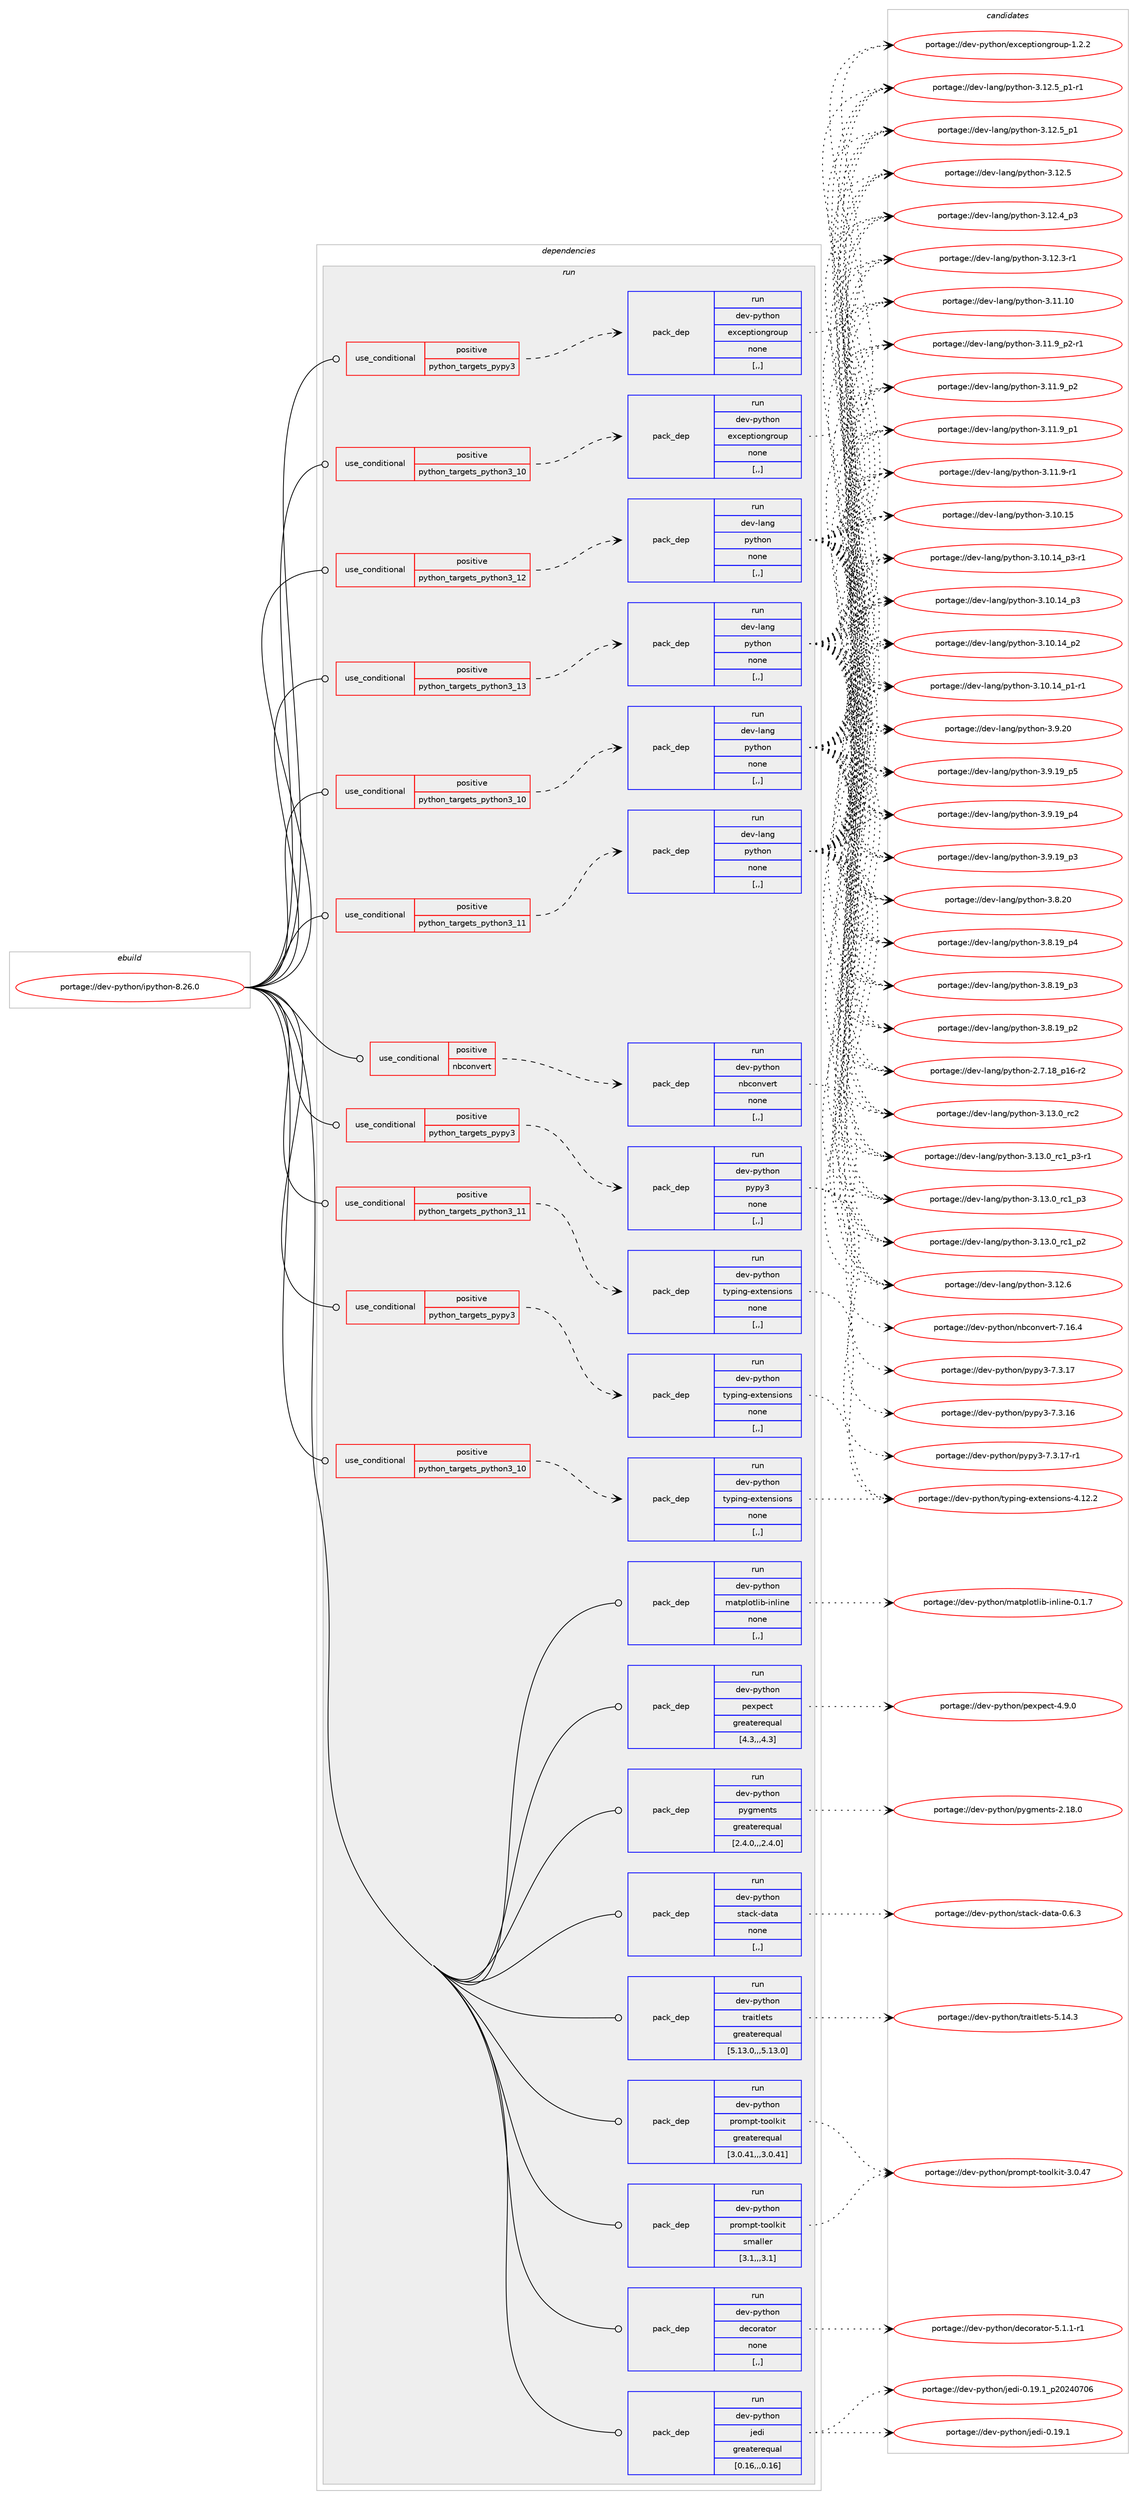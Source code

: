 digraph prolog {

# *************
# Graph options
# *************

newrank=true;
concentrate=true;
compound=true;
graph [rankdir=LR,fontname=Helvetica,fontsize=10,ranksep=1.5];#, ranksep=2.5, nodesep=0.2];
edge  [arrowhead=vee];
node  [fontname=Helvetica,fontsize=10];

# **********
# The ebuild
# **********

subgraph cluster_leftcol {
color=gray;
label=<<i>ebuild</i>>;
id [label="portage://dev-python/ipython-8.26.0", color=red, width=4, href="../dev-python/ipython-8.26.0.svg"];
}

# ****************
# The dependencies
# ****************

subgraph cluster_midcol {
color=gray;
label=<<i>dependencies</i>>;
subgraph cluster_compile {
fillcolor="#eeeeee";
style=filled;
label=<<i>compile</i>>;
}
subgraph cluster_compileandrun {
fillcolor="#eeeeee";
style=filled;
label=<<i>compile and run</i>>;
}
subgraph cluster_run {
fillcolor="#eeeeee";
style=filled;
label=<<i>run</i>>;
subgraph cond164003 {
dependency642868 [label=<<TABLE BORDER="0" CELLBORDER="1" CELLSPACING="0" CELLPADDING="4"><TR><TD ROWSPAN="3" CELLPADDING="10">use_conditional</TD></TR><TR><TD>positive</TD></TR><TR><TD>nbconvert</TD></TR></TABLE>>, shape=none, color=red];
subgraph pack474046 {
dependency642869 [label=<<TABLE BORDER="0" CELLBORDER="1" CELLSPACING="0" CELLPADDING="4" WIDTH="220"><TR><TD ROWSPAN="6" CELLPADDING="30">pack_dep</TD></TR><TR><TD WIDTH="110">run</TD></TR><TR><TD>dev-python</TD></TR><TR><TD>nbconvert</TD></TR><TR><TD>none</TD></TR><TR><TD>[,,]</TD></TR></TABLE>>, shape=none, color=blue];
}
dependency642868:e -> dependency642869:w [weight=20,style="dashed",arrowhead="vee"];
}
id:e -> dependency642868:w [weight=20,style="solid",arrowhead="odot"];
subgraph cond164004 {
dependency642870 [label=<<TABLE BORDER="0" CELLBORDER="1" CELLSPACING="0" CELLPADDING="4"><TR><TD ROWSPAN="3" CELLPADDING="10">use_conditional</TD></TR><TR><TD>positive</TD></TR><TR><TD>python_targets_pypy3</TD></TR></TABLE>>, shape=none, color=red];
subgraph pack474047 {
dependency642871 [label=<<TABLE BORDER="0" CELLBORDER="1" CELLSPACING="0" CELLPADDING="4" WIDTH="220"><TR><TD ROWSPAN="6" CELLPADDING="30">pack_dep</TD></TR><TR><TD WIDTH="110">run</TD></TR><TR><TD>dev-python</TD></TR><TR><TD>exceptiongroup</TD></TR><TR><TD>none</TD></TR><TR><TD>[,,]</TD></TR></TABLE>>, shape=none, color=blue];
}
dependency642870:e -> dependency642871:w [weight=20,style="dashed",arrowhead="vee"];
}
id:e -> dependency642870:w [weight=20,style="solid",arrowhead="odot"];
subgraph cond164005 {
dependency642872 [label=<<TABLE BORDER="0" CELLBORDER="1" CELLSPACING="0" CELLPADDING="4"><TR><TD ROWSPAN="3" CELLPADDING="10">use_conditional</TD></TR><TR><TD>positive</TD></TR><TR><TD>python_targets_pypy3</TD></TR></TABLE>>, shape=none, color=red];
subgraph pack474048 {
dependency642873 [label=<<TABLE BORDER="0" CELLBORDER="1" CELLSPACING="0" CELLPADDING="4" WIDTH="220"><TR><TD ROWSPAN="6" CELLPADDING="30">pack_dep</TD></TR><TR><TD WIDTH="110">run</TD></TR><TR><TD>dev-python</TD></TR><TR><TD>pypy3</TD></TR><TR><TD>none</TD></TR><TR><TD>[,,]</TD></TR></TABLE>>, shape=none, color=blue];
}
dependency642872:e -> dependency642873:w [weight=20,style="dashed",arrowhead="vee"];
}
id:e -> dependency642872:w [weight=20,style="solid",arrowhead="odot"];
subgraph cond164006 {
dependency642874 [label=<<TABLE BORDER="0" CELLBORDER="1" CELLSPACING="0" CELLPADDING="4"><TR><TD ROWSPAN="3" CELLPADDING="10">use_conditional</TD></TR><TR><TD>positive</TD></TR><TR><TD>python_targets_pypy3</TD></TR></TABLE>>, shape=none, color=red];
subgraph pack474049 {
dependency642875 [label=<<TABLE BORDER="0" CELLBORDER="1" CELLSPACING="0" CELLPADDING="4" WIDTH="220"><TR><TD ROWSPAN="6" CELLPADDING="30">pack_dep</TD></TR><TR><TD WIDTH="110">run</TD></TR><TR><TD>dev-python</TD></TR><TR><TD>typing-extensions</TD></TR><TR><TD>none</TD></TR><TR><TD>[,,]</TD></TR></TABLE>>, shape=none, color=blue];
}
dependency642874:e -> dependency642875:w [weight=20,style="dashed",arrowhead="vee"];
}
id:e -> dependency642874:w [weight=20,style="solid",arrowhead="odot"];
subgraph cond164007 {
dependency642876 [label=<<TABLE BORDER="0" CELLBORDER="1" CELLSPACING="0" CELLPADDING="4"><TR><TD ROWSPAN="3" CELLPADDING="10">use_conditional</TD></TR><TR><TD>positive</TD></TR><TR><TD>python_targets_python3_10</TD></TR></TABLE>>, shape=none, color=red];
subgraph pack474050 {
dependency642877 [label=<<TABLE BORDER="0" CELLBORDER="1" CELLSPACING="0" CELLPADDING="4" WIDTH="220"><TR><TD ROWSPAN="6" CELLPADDING="30">pack_dep</TD></TR><TR><TD WIDTH="110">run</TD></TR><TR><TD>dev-lang</TD></TR><TR><TD>python</TD></TR><TR><TD>none</TD></TR><TR><TD>[,,]</TD></TR></TABLE>>, shape=none, color=blue];
}
dependency642876:e -> dependency642877:w [weight=20,style="dashed",arrowhead="vee"];
}
id:e -> dependency642876:w [weight=20,style="solid",arrowhead="odot"];
subgraph cond164008 {
dependency642878 [label=<<TABLE BORDER="0" CELLBORDER="1" CELLSPACING="0" CELLPADDING="4"><TR><TD ROWSPAN="3" CELLPADDING="10">use_conditional</TD></TR><TR><TD>positive</TD></TR><TR><TD>python_targets_python3_10</TD></TR></TABLE>>, shape=none, color=red];
subgraph pack474051 {
dependency642879 [label=<<TABLE BORDER="0" CELLBORDER="1" CELLSPACING="0" CELLPADDING="4" WIDTH="220"><TR><TD ROWSPAN="6" CELLPADDING="30">pack_dep</TD></TR><TR><TD WIDTH="110">run</TD></TR><TR><TD>dev-python</TD></TR><TR><TD>exceptiongroup</TD></TR><TR><TD>none</TD></TR><TR><TD>[,,]</TD></TR></TABLE>>, shape=none, color=blue];
}
dependency642878:e -> dependency642879:w [weight=20,style="dashed",arrowhead="vee"];
}
id:e -> dependency642878:w [weight=20,style="solid",arrowhead="odot"];
subgraph cond164009 {
dependency642880 [label=<<TABLE BORDER="0" CELLBORDER="1" CELLSPACING="0" CELLPADDING="4"><TR><TD ROWSPAN="3" CELLPADDING="10">use_conditional</TD></TR><TR><TD>positive</TD></TR><TR><TD>python_targets_python3_10</TD></TR></TABLE>>, shape=none, color=red];
subgraph pack474052 {
dependency642881 [label=<<TABLE BORDER="0" CELLBORDER="1" CELLSPACING="0" CELLPADDING="4" WIDTH="220"><TR><TD ROWSPAN="6" CELLPADDING="30">pack_dep</TD></TR><TR><TD WIDTH="110">run</TD></TR><TR><TD>dev-python</TD></TR><TR><TD>typing-extensions</TD></TR><TR><TD>none</TD></TR><TR><TD>[,,]</TD></TR></TABLE>>, shape=none, color=blue];
}
dependency642880:e -> dependency642881:w [weight=20,style="dashed",arrowhead="vee"];
}
id:e -> dependency642880:w [weight=20,style="solid",arrowhead="odot"];
subgraph cond164010 {
dependency642882 [label=<<TABLE BORDER="0" CELLBORDER="1" CELLSPACING="0" CELLPADDING="4"><TR><TD ROWSPAN="3" CELLPADDING="10">use_conditional</TD></TR><TR><TD>positive</TD></TR><TR><TD>python_targets_python3_11</TD></TR></TABLE>>, shape=none, color=red];
subgraph pack474053 {
dependency642883 [label=<<TABLE BORDER="0" CELLBORDER="1" CELLSPACING="0" CELLPADDING="4" WIDTH="220"><TR><TD ROWSPAN="6" CELLPADDING="30">pack_dep</TD></TR><TR><TD WIDTH="110">run</TD></TR><TR><TD>dev-lang</TD></TR><TR><TD>python</TD></TR><TR><TD>none</TD></TR><TR><TD>[,,]</TD></TR></TABLE>>, shape=none, color=blue];
}
dependency642882:e -> dependency642883:w [weight=20,style="dashed",arrowhead="vee"];
}
id:e -> dependency642882:w [weight=20,style="solid",arrowhead="odot"];
subgraph cond164011 {
dependency642884 [label=<<TABLE BORDER="0" CELLBORDER="1" CELLSPACING="0" CELLPADDING="4"><TR><TD ROWSPAN="3" CELLPADDING="10">use_conditional</TD></TR><TR><TD>positive</TD></TR><TR><TD>python_targets_python3_11</TD></TR></TABLE>>, shape=none, color=red];
subgraph pack474054 {
dependency642885 [label=<<TABLE BORDER="0" CELLBORDER="1" CELLSPACING="0" CELLPADDING="4" WIDTH="220"><TR><TD ROWSPAN="6" CELLPADDING="30">pack_dep</TD></TR><TR><TD WIDTH="110">run</TD></TR><TR><TD>dev-python</TD></TR><TR><TD>typing-extensions</TD></TR><TR><TD>none</TD></TR><TR><TD>[,,]</TD></TR></TABLE>>, shape=none, color=blue];
}
dependency642884:e -> dependency642885:w [weight=20,style="dashed",arrowhead="vee"];
}
id:e -> dependency642884:w [weight=20,style="solid",arrowhead="odot"];
subgraph cond164012 {
dependency642886 [label=<<TABLE BORDER="0" CELLBORDER="1" CELLSPACING="0" CELLPADDING="4"><TR><TD ROWSPAN="3" CELLPADDING="10">use_conditional</TD></TR><TR><TD>positive</TD></TR><TR><TD>python_targets_python3_12</TD></TR></TABLE>>, shape=none, color=red];
subgraph pack474055 {
dependency642887 [label=<<TABLE BORDER="0" CELLBORDER="1" CELLSPACING="0" CELLPADDING="4" WIDTH="220"><TR><TD ROWSPAN="6" CELLPADDING="30">pack_dep</TD></TR><TR><TD WIDTH="110">run</TD></TR><TR><TD>dev-lang</TD></TR><TR><TD>python</TD></TR><TR><TD>none</TD></TR><TR><TD>[,,]</TD></TR></TABLE>>, shape=none, color=blue];
}
dependency642886:e -> dependency642887:w [weight=20,style="dashed",arrowhead="vee"];
}
id:e -> dependency642886:w [weight=20,style="solid",arrowhead="odot"];
subgraph cond164013 {
dependency642888 [label=<<TABLE BORDER="0" CELLBORDER="1" CELLSPACING="0" CELLPADDING="4"><TR><TD ROWSPAN="3" CELLPADDING="10">use_conditional</TD></TR><TR><TD>positive</TD></TR><TR><TD>python_targets_python3_13</TD></TR></TABLE>>, shape=none, color=red];
subgraph pack474056 {
dependency642889 [label=<<TABLE BORDER="0" CELLBORDER="1" CELLSPACING="0" CELLPADDING="4" WIDTH="220"><TR><TD ROWSPAN="6" CELLPADDING="30">pack_dep</TD></TR><TR><TD WIDTH="110">run</TD></TR><TR><TD>dev-lang</TD></TR><TR><TD>python</TD></TR><TR><TD>none</TD></TR><TR><TD>[,,]</TD></TR></TABLE>>, shape=none, color=blue];
}
dependency642888:e -> dependency642889:w [weight=20,style="dashed",arrowhead="vee"];
}
id:e -> dependency642888:w [weight=20,style="solid",arrowhead="odot"];
subgraph pack474057 {
dependency642890 [label=<<TABLE BORDER="0" CELLBORDER="1" CELLSPACING="0" CELLPADDING="4" WIDTH="220"><TR><TD ROWSPAN="6" CELLPADDING="30">pack_dep</TD></TR><TR><TD WIDTH="110">run</TD></TR><TR><TD>dev-python</TD></TR><TR><TD>decorator</TD></TR><TR><TD>none</TD></TR><TR><TD>[,,]</TD></TR></TABLE>>, shape=none, color=blue];
}
id:e -> dependency642890:w [weight=20,style="solid",arrowhead="odot"];
subgraph pack474058 {
dependency642891 [label=<<TABLE BORDER="0" CELLBORDER="1" CELLSPACING="0" CELLPADDING="4" WIDTH="220"><TR><TD ROWSPAN="6" CELLPADDING="30">pack_dep</TD></TR><TR><TD WIDTH="110">run</TD></TR><TR><TD>dev-python</TD></TR><TR><TD>jedi</TD></TR><TR><TD>greaterequal</TD></TR><TR><TD>[0.16,,,0.16]</TD></TR></TABLE>>, shape=none, color=blue];
}
id:e -> dependency642891:w [weight=20,style="solid",arrowhead="odot"];
subgraph pack474059 {
dependency642892 [label=<<TABLE BORDER="0" CELLBORDER="1" CELLSPACING="0" CELLPADDING="4" WIDTH="220"><TR><TD ROWSPAN="6" CELLPADDING="30">pack_dep</TD></TR><TR><TD WIDTH="110">run</TD></TR><TR><TD>dev-python</TD></TR><TR><TD>matplotlib-inline</TD></TR><TR><TD>none</TD></TR><TR><TD>[,,]</TD></TR></TABLE>>, shape=none, color=blue];
}
id:e -> dependency642892:w [weight=20,style="solid",arrowhead="odot"];
subgraph pack474060 {
dependency642893 [label=<<TABLE BORDER="0" CELLBORDER="1" CELLSPACING="0" CELLPADDING="4" WIDTH="220"><TR><TD ROWSPAN="6" CELLPADDING="30">pack_dep</TD></TR><TR><TD WIDTH="110">run</TD></TR><TR><TD>dev-python</TD></TR><TR><TD>pexpect</TD></TR><TR><TD>greaterequal</TD></TR><TR><TD>[4.3,,,4.3]</TD></TR></TABLE>>, shape=none, color=blue];
}
id:e -> dependency642893:w [weight=20,style="solid",arrowhead="odot"];
subgraph pack474061 {
dependency642894 [label=<<TABLE BORDER="0" CELLBORDER="1" CELLSPACING="0" CELLPADDING="4" WIDTH="220"><TR><TD ROWSPAN="6" CELLPADDING="30">pack_dep</TD></TR><TR><TD WIDTH="110">run</TD></TR><TR><TD>dev-python</TD></TR><TR><TD>prompt-toolkit</TD></TR><TR><TD>greaterequal</TD></TR><TR><TD>[3.0.41,,,3.0.41]</TD></TR></TABLE>>, shape=none, color=blue];
}
id:e -> dependency642894:w [weight=20,style="solid",arrowhead="odot"];
subgraph pack474062 {
dependency642895 [label=<<TABLE BORDER="0" CELLBORDER="1" CELLSPACING="0" CELLPADDING="4" WIDTH="220"><TR><TD ROWSPAN="6" CELLPADDING="30">pack_dep</TD></TR><TR><TD WIDTH="110">run</TD></TR><TR><TD>dev-python</TD></TR><TR><TD>prompt-toolkit</TD></TR><TR><TD>smaller</TD></TR><TR><TD>[3.1,,,3.1]</TD></TR></TABLE>>, shape=none, color=blue];
}
id:e -> dependency642895:w [weight=20,style="solid",arrowhead="odot"];
subgraph pack474063 {
dependency642896 [label=<<TABLE BORDER="0" CELLBORDER="1" CELLSPACING="0" CELLPADDING="4" WIDTH="220"><TR><TD ROWSPAN="6" CELLPADDING="30">pack_dep</TD></TR><TR><TD WIDTH="110">run</TD></TR><TR><TD>dev-python</TD></TR><TR><TD>pygments</TD></TR><TR><TD>greaterequal</TD></TR><TR><TD>[2.4.0,,,2.4.0]</TD></TR></TABLE>>, shape=none, color=blue];
}
id:e -> dependency642896:w [weight=20,style="solid",arrowhead="odot"];
subgraph pack474064 {
dependency642897 [label=<<TABLE BORDER="0" CELLBORDER="1" CELLSPACING="0" CELLPADDING="4" WIDTH="220"><TR><TD ROWSPAN="6" CELLPADDING="30">pack_dep</TD></TR><TR><TD WIDTH="110">run</TD></TR><TR><TD>dev-python</TD></TR><TR><TD>stack-data</TD></TR><TR><TD>none</TD></TR><TR><TD>[,,]</TD></TR></TABLE>>, shape=none, color=blue];
}
id:e -> dependency642897:w [weight=20,style="solid",arrowhead="odot"];
subgraph pack474065 {
dependency642898 [label=<<TABLE BORDER="0" CELLBORDER="1" CELLSPACING="0" CELLPADDING="4" WIDTH="220"><TR><TD ROWSPAN="6" CELLPADDING="30">pack_dep</TD></TR><TR><TD WIDTH="110">run</TD></TR><TR><TD>dev-python</TD></TR><TR><TD>traitlets</TD></TR><TR><TD>greaterequal</TD></TR><TR><TD>[5.13.0,,,5.13.0]</TD></TR></TABLE>>, shape=none, color=blue];
}
id:e -> dependency642898:w [weight=20,style="solid",arrowhead="odot"];
}
}

# **************
# The candidates
# **************

subgraph cluster_choices {
rank=same;
color=gray;
label=<<i>candidates</i>>;

subgraph choice474046 {
color=black;
nodesep=1;
choice1001011184511212111610411111047110989911111011810111411645554649544652 [label="portage://dev-python/nbconvert-7.16.4", color=red, width=4,href="../dev-python/nbconvert-7.16.4.svg"];
dependency642869:e -> choice1001011184511212111610411111047110989911111011810111411645554649544652:w [style=dotted,weight="100"];
}
subgraph choice474047 {
color=black;
nodesep=1;
choice100101118451121211161041111104710112099101112116105111110103114111117112454946504650 [label="portage://dev-python/exceptiongroup-1.2.2", color=red, width=4,href="../dev-python/exceptiongroup-1.2.2.svg"];
dependency642871:e -> choice100101118451121211161041111104710112099101112116105111110103114111117112454946504650:w [style=dotted,weight="100"];
}
subgraph choice474048 {
color=black;
nodesep=1;
choice100101118451121211161041111104711212111212151455546514649554511449 [label="portage://dev-python/pypy3-7.3.17-r1", color=red, width=4,href="../dev-python/pypy3-7.3.17-r1.svg"];
choice10010111845112121116104111110471121211121215145554651464955 [label="portage://dev-python/pypy3-7.3.17", color=red, width=4,href="../dev-python/pypy3-7.3.17.svg"];
choice10010111845112121116104111110471121211121215145554651464954 [label="portage://dev-python/pypy3-7.3.16", color=red, width=4,href="../dev-python/pypy3-7.3.16.svg"];
dependency642873:e -> choice100101118451121211161041111104711212111212151455546514649554511449:w [style=dotted,weight="100"];
dependency642873:e -> choice10010111845112121116104111110471121211121215145554651464955:w [style=dotted,weight="100"];
dependency642873:e -> choice10010111845112121116104111110471121211121215145554651464954:w [style=dotted,weight="100"];
}
subgraph choice474049 {
color=black;
nodesep=1;
choice10010111845112121116104111110471161211121051101034510112011610111011510511111011545524649504650 [label="portage://dev-python/typing-extensions-4.12.2", color=red, width=4,href="../dev-python/typing-extensions-4.12.2.svg"];
dependency642875:e -> choice10010111845112121116104111110471161211121051101034510112011610111011510511111011545524649504650:w [style=dotted,weight="100"];
}
subgraph choice474050 {
color=black;
nodesep=1;
choice10010111845108971101034711212111610411111045514649514648951149950 [label="portage://dev-lang/python-3.13.0_rc2", color=red, width=4,href="../dev-lang/python-3.13.0_rc2.svg"];
choice1001011184510897110103471121211161041111104551464951464895114994995112514511449 [label="portage://dev-lang/python-3.13.0_rc1_p3-r1", color=red, width=4,href="../dev-lang/python-3.13.0_rc1_p3-r1.svg"];
choice100101118451089711010347112121116104111110455146495146489511499499511251 [label="portage://dev-lang/python-3.13.0_rc1_p3", color=red, width=4,href="../dev-lang/python-3.13.0_rc1_p3.svg"];
choice100101118451089711010347112121116104111110455146495146489511499499511250 [label="portage://dev-lang/python-3.13.0_rc1_p2", color=red, width=4,href="../dev-lang/python-3.13.0_rc1_p2.svg"];
choice10010111845108971101034711212111610411111045514649504654 [label="portage://dev-lang/python-3.12.6", color=red, width=4,href="../dev-lang/python-3.12.6.svg"];
choice1001011184510897110103471121211161041111104551464950465395112494511449 [label="portage://dev-lang/python-3.12.5_p1-r1", color=red, width=4,href="../dev-lang/python-3.12.5_p1-r1.svg"];
choice100101118451089711010347112121116104111110455146495046539511249 [label="portage://dev-lang/python-3.12.5_p1", color=red, width=4,href="../dev-lang/python-3.12.5_p1.svg"];
choice10010111845108971101034711212111610411111045514649504653 [label="portage://dev-lang/python-3.12.5", color=red, width=4,href="../dev-lang/python-3.12.5.svg"];
choice100101118451089711010347112121116104111110455146495046529511251 [label="portage://dev-lang/python-3.12.4_p3", color=red, width=4,href="../dev-lang/python-3.12.4_p3.svg"];
choice100101118451089711010347112121116104111110455146495046514511449 [label="portage://dev-lang/python-3.12.3-r1", color=red, width=4,href="../dev-lang/python-3.12.3-r1.svg"];
choice1001011184510897110103471121211161041111104551464949464948 [label="portage://dev-lang/python-3.11.10", color=red, width=4,href="../dev-lang/python-3.11.10.svg"];
choice1001011184510897110103471121211161041111104551464949465795112504511449 [label="portage://dev-lang/python-3.11.9_p2-r1", color=red, width=4,href="../dev-lang/python-3.11.9_p2-r1.svg"];
choice100101118451089711010347112121116104111110455146494946579511250 [label="portage://dev-lang/python-3.11.9_p2", color=red, width=4,href="../dev-lang/python-3.11.9_p2.svg"];
choice100101118451089711010347112121116104111110455146494946579511249 [label="portage://dev-lang/python-3.11.9_p1", color=red, width=4,href="../dev-lang/python-3.11.9_p1.svg"];
choice100101118451089711010347112121116104111110455146494946574511449 [label="portage://dev-lang/python-3.11.9-r1", color=red, width=4,href="../dev-lang/python-3.11.9-r1.svg"];
choice1001011184510897110103471121211161041111104551464948464953 [label="portage://dev-lang/python-3.10.15", color=red, width=4,href="../dev-lang/python-3.10.15.svg"];
choice100101118451089711010347112121116104111110455146494846495295112514511449 [label="portage://dev-lang/python-3.10.14_p3-r1", color=red, width=4,href="../dev-lang/python-3.10.14_p3-r1.svg"];
choice10010111845108971101034711212111610411111045514649484649529511251 [label="portage://dev-lang/python-3.10.14_p3", color=red, width=4,href="../dev-lang/python-3.10.14_p3.svg"];
choice10010111845108971101034711212111610411111045514649484649529511250 [label="portage://dev-lang/python-3.10.14_p2", color=red, width=4,href="../dev-lang/python-3.10.14_p2.svg"];
choice100101118451089711010347112121116104111110455146494846495295112494511449 [label="portage://dev-lang/python-3.10.14_p1-r1", color=red, width=4,href="../dev-lang/python-3.10.14_p1-r1.svg"];
choice10010111845108971101034711212111610411111045514657465048 [label="portage://dev-lang/python-3.9.20", color=red, width=4,href="../dev-lang/python-3.9.20.svg"];
choice100101118451089711010347112121116104111110455146574649579511253 [label="portage://dev-lang/python-3.9.19_p5", color=red, width=4,href="../dev-lang/python-3.9.19_p5.svg"];
choice100101118451089711010347112121116104111110455146574649579511252 [label="portage://dev-lang/python-3.9.19_p4", color=red, width=4,href="../dev-lang/python-3.9.19_p4.svg"];
choice100101118451089711010347112121116104111110455146574649579511251 [label="portage://dev-lang/python-3.9.19_p3", color=red, width=4,href="../dev-lang/python-3.9.19_p3.svg"];
choice10010111845108971101034711212111610411111045514656465048 [label="portage://dev-lang/python-3.8.20", color=red, width=4,href="../dev-lang/python-3.8.20.svg"];
choice100101118451089711010347112121116104111110455146564649579511252 [label="portage://dev-lang/python-3.8.19_p4", color=red, width=4,href="../dev-lang/python-3.8.19_p4.svg"];
choice100101118451089711010347112121116104111110455146564649579511251 [label="portage://dev-lang/python-3.8.19_p3", color=red, width=4,href="../dev-lang/python-3.8.19_p3.svg"];
choice100101118451089711010347112121116104111110455146564649579511250 [label="portage://dev-lang/python-3.8.19_p2", color=red, width=4,href="../dev-lang/python-3.8.19_p2.svg"];
choice100101118451089711010347112121116104111110455046554649569511249544511450 [label="portage://dev-lang/python-2.7.18_p16-r2", color=red, width=4,href="../dev-lang/python-2.7.18_p16-r2.svg"];
dependency642877:e -> choice10010111845108971101034711212111610411111045514649514648951149950:w [style=dotted,weight="100"];
dependency642877:e -> choice1001011184510897110103471121211161041111104551464951464895114994995112514511449:w [style=dotted,weight="100"];
dependency642877:e -> choice100101118451089711010347112121116104111110455146495146489511499499511251:w [style=dotted,weight="100"];
dependency642877:e -> choice100101118451089711010347112121116104111110455146495146489511499499511250:w [style=dotted,weight="100"];
dependency642877:e -> choice10010111845108971101034711212111610411111045514649504654:w [style=dotted,weight="100"];
dependency642877:e -> choice1001011184510897110103471121211161041111104551464950465395112494511449:w [style=dotted,weight="100"];
dependency642877:e -> choice100101118451089711010347112121116104111110455146495046539511249:w [style=dotted,weight="100"];
dependency642877:e -> choice10010111845108971101034711212111610411111045514649504653:w [style=dotted,weight="100"];
dependency642877:e -> choice100101118451089711010347112121116104111110455146495046529511251:w [style=dotted,weight="100"];
dependency642877:e -> choice100101118451089711010347112121116104111110455146495046514511449:w [style=dotted,weight="100"];
dependency642877:e -> choice1001011184510897110103471121211161041111104551464949464948:w [style=dotted,weight="100"];
dependency642877:e -> choice1001011184510897110103471121211161041111104551464949465795112504511449:w [style=dotted,weight="100"];
dependency642877:e -> choice100101118451089711010347112121116104111110455146494946579511250:w [style=dotted,weight="100"];
dependency642877:e -> choice100101118451089711010347112121116104111110455146494946579511249:w [style=dotted,weight="100"];
dependency642877:e -> choice100101118451089711010347112121116104111110455146494946574511449:w [style=dotted,weight="100"];
dependency642877:e -> choice1001011184510897110103471121211161041111104551464948464953:w [style=dotted,weight="100"];
dependency642877:e -> choice100101118451089711010347112121116104111110455146494846495295112514511449:w [style=dotted,weight="100"];
dependency642877:e -> choice10010111845108971101034711212111610411111045514649484649529511251:w [style=dotted,weight="100"];
dependency642877:e -> choice10010111845108971101034711212111610411111045514649484649529511250:w [style=dotted,weight="100"];
dependency642877:e -> choice100101118451089711010347112121116104111110455146494846495295112494511449:w [style=dotted,weight="100"];
dependency642877:e -> choice10010111845108971101034711212111610411111045514657465048:w [style=dotted,weight="100"];
dependency642877:e -> choice100101118451089711010347112121116104111110455146574649579511253:w [style=dotted,weight="100"];
dependency642877:e -> choice100101118451089711010347112121116104111110455146574649579511252:w [style=dotted,weight="100"];
dependency642877:e -> choice100101118451089711010347112121116104111110455146574649579511251:w [style=dotted,weight="100"];
dependency642877:e -> choice10010111845108971101034711212111610411111045514656465048:w [style=dotted,weight="100"];
dependency642877:e -> choice100101118451089711010347112121116104111110455146564649579511252:w [style=dotted,weight="100"];
dependency642877:e -> choice100101118451089711010347112121116104111110455146564649579511251:w [style=dotted,weight="100"];
dependency642877:e -> choice100101118451089711010347112121116104111110455146564649579511250:w [style=dotted,weight="100"];
dependency642877:e -> choice100101118451089711010347112121116104111110455046554649569511249544511450:w [style=dotted,weight="100"];
}
subgraph choice474051 {
color=black;
nodesep=1;
choice100101118451121211161041111104710112099101112116105111110103114111117112454946504650 [label="portage://dev-python/exceptiongroup-1.2.2", color=red, width=4,href="../dev-python/exceptiongroup-1.2.2.svg"];
dependency642879:e -> choice100101118451121211161041111104710112099101112116105111110103114111117112454946504650:w [style=dotted,weight="100"];
}
subgraph choice474052 {
color=black;
nodesep=1;
choice10010111845112121116104111110471161211121051101034510112011610111011510511111011545524649504650 [label="portage://dev-python/typing-extensions-4.12.2", color=red, width=4,href="../dev-python/typing-extensions-4.12.2.svg"];
dependency642881:e -> choice10010111845112121116104111110471161211121051101034510112011610111011510511111011545524649504650:w [style=dotted,weight="100"];
}
subgraph choice474053 {
color=black;
nodesep=1;
choice10010111845108971101034711212111610411111045514649514648951149950 [label="portage://dev-lang/python-3.13.0_rc2", color=red, width=4,href="../dev-lang/python-3.13.0_rc2.svg"];
choice1001011184510897110103471121211161041111104551464951464895114994995112514511449 [label="portage://dev-lang/python-3.13.0_rc1_p3-r1", color=red, width=4,href="../dev-lang/python-3.13.0_rc1_p3-r1.svg"];
choice100101118451089711010347112121116104111110455146495146489511499499511251 [label="portage://dev-lang/python-3.13.0_rc1_p3", color=red, width=4,href="../dev-lang/python-3.13.0_rc1_p3.svg"];
choice100101118451089711010347112121116104111110455146495146489511499499511250 [label="portage://dev-lang/python-3.13.0_rc1_p2", color=red, width=4,href="../dev-lang/python-3.13.0_rc1_p2.svg"];
choice10010111845108971101034711212111610411111045514649504654 [label="portage://dev-lang/python-3.12.6", color=red, width=4,href="../dev-lang/python-3.12.6.svg"];
choice1001011184510897110103471121211161041111104551464950465395112494511449 [label="portage://dev-lang/python-3.12.5_p1-r1", color=red, width=4,href="../dev-lang/python-3.12.5_p1-r1.svg"];
choice100101118451089711010347112121116104111110455146495046539511249 [label="portage://dev-lang/python-3.12.5_p1", color=red, width=4,href="../dev-lang/python-3.12.5_p1.svg"];
choice10010111845108971101034711212111610411111045514649504653 [label="portage://dev-lang/python-3.12.5", color=red, width=4,href="../dev-lang/python-3.12.5.svg"];
choice100101118451089711010347112121116104111110455146495046529511251 [label="portage://dev-lang/python-3.12.4_p3", color=red, width=4,href="../dev-lang/python-3.12.4_p3.svg"];
choice100101118451089711010347112121116104111110455146495046514511449 [label="portage://dev-lang/python-3.12.3-r1", color=red, width=4,href="../dev-lang/python-3.12.3-r1.svg"];
choice1001011184510897110103471121211161041111104551464949464948 [label="portage://dev-lang/python-3.11.10", color=red, width=4,href="../dev-lang/python-3.11.10.svg"];
choice1001011184510897110103471121211161041111104551464949465795112504511449 [label="portage://dev-lang/python-3.11.9_p2-r1", color=red, width=4,href="../dev-lang/python-3.11.9_p2-r1.svg"];
choice100101118451089711010347112121116104111110455146494946579511250 [label="portage://dev-lang/python-3.11.9_p2", color=red, width=4,href="../dev-lang/python-3.11.9_p2.svg"];
choice100101118451089711010347112121116104111110455146494946579511249 [label="portage://dev-lang/python-3.11.9_p1", color=red, width=4,href="../dev-lang/python-3.11.9_p1.svg"];
choice100101118451089711010347112121116104111110455146494946574511449 [label="portage://dev-lang/python-3.11.9-r1", color=red, width=4,href="../dev-lang/python-3.11.9-r1.svg"];
choice1001011184510897110103471121211161041111104551464948464953 [label="portage://dev-lang/python-3.10.15", color=red, width=4,href="../dev-lang/python-3.10.15.svg"];
choice100101118451089711010347112121116104111110455146494846495295112514511449 [label="portage://dev-lang/python-3.10.14_p3-r1", color=red, width=4,href="../dev-lang/python-3.10.14_p3-r1.svg"];
choice10010111845108971101034711212111610411111045514649484649529511251 [label="portage://dev-lang/python-3.10.14_p3", color=red, width=4,href="../dev-lang/python-3.10.14_p3.svg"];
choice10010111845108971101034711212111610411111045514649484649529511250 [label="portage://dev-lang/python-3.10.14_p2", color=red, width=4,href="../dev-lang/python-3.10.14_p2.svg"];
choice100101118451089711010347112121116104111110455146494846495295112494511449 [label="portage://dev-lang/python-3.10.14_p1-r1", color=red, width=4,href="../dev-lang/python-3.10.14_p1-r1.svg"];
choice10010111845108971101034711212111610411111045514657465048 [label="portage://dev-lang/python-3.9.20", color=red, width=4,href="../dev-lang/python-3.9.20.svg"];
choice100101118451089711010347112121116104111110455146574649579511253 [label="portage://dev-lang/python-3.9.19_p5", color=red, width=4,href="../dev-lang/python-3.9.19_p5.svg"];
choice100101118451089711010347112121116104111110455146574649579511252 [label="portage://dev-lang/python-3.9.19_p4", color=red, width=4,href="../dev-lang/python-3.9.19_p4.svg"];
choice100101118451089711010347112121116104111110455146574649579511251 [label="portage://dev-lang/python-3.9.19_p3", color=red, width=4,href="../dev-lang/python-3.9.19_p3.svg"];
choice10010111845108971101034711212111610411111045514656465048 [label="portage://dev-lang/python-3.8.20", color=red, width=4,href="../dev-lang/python-3.8.20.svg"];
choice100101118451089711010347112121116104111110455146564649579511252 [label="portage://dev-lang/python-3.8.19_p4", color=red, width=4,href="../dev-lang/python-3.8.19_p4.svg"];
choice100101118451089711010347112121116104111110455146564649579511251 [label="portage://dev-lang/python-3.8.19_p3", color=red, width=4,href="../dev-lang/python-3.8.19_p3.svg"];
choice100101118451089711010347112121116104111110455146564649579511250 [label="portage://dev-lang/python-3.8.19_p2", color=red, width=4,href="../dev-lang/python-3.8.19_p2.svg"];
choice100101118451089711010347112121116104111110455046554649569511249544511450 [label="portage://dev-lang/python-2.7.18_p16-r2", color=red, width=4,href="../dev-lang/python-2.7.18_p16-r2.svg"];
dependency642883:e -> choice10010111845108971101034711212111610411111045514649514648951149950:w [style=dotted,weight="100"];
dependency642883:e -> choice1001011184510897110103471121211161041111104551464951464895114994995112514511449:w [style=dotted,weight="100"];
dependency642883:e -> choice100101118451089711010347112121116104111110455146495146489511499499511251:w [style=dotted,weight="100"];
dependency642883:e -> choice100101118451089711010347112121116104111110455146495146489511499499511250:w [style=dotted,weight="100"];
dependency642883:e -> choice10010111845108971101034711212111610411111045514649504654:w [style=dotted,weight="100"];
dependency642883:e -> choice1001011184510897110103471121211161041111104551464950465395112494511449:w [style=dotted,weight="100"];
dependency642883:e -> choice100101118451089711010347112121116104111110455146495046539511249:w [style=dotted,weight="100"];
dependency642883:e -> choice10010111845108971101034711212111610411111045514649504653:w [style=dotted,weight="100"];
dependency642883:e -> choice100101118451089711010347112121116104111110455146495046529511251:w [style=dotted,weight="100"];
dependency642883:e -> choice100101118451089711010347112121116104111110455146495046514511449:w [style=dotted,weight="100"];
dependency642883:e -> choice1001011184510897110103471121211161041111104551464949464948:w [style=dotted,weight="100"];
dependency642883:e -> choice1001011184510897110103471121211161041111104551464949465795112504511449:w [style=dotted,weight="100"];
dependency642883:e -> choice100101118451089711010347112121116104111110455146494946579511250:w [style=dotted,weight="100"];
dependency642883:e -> choice100101118451089711010347112121116104111110455146494946579511249:w [style=dotted,weight="100"];
dependency642883:e -> choice100101118451089711010347112121116104111110455146494946574511449:w [style=dotted,weight="100"];
dependency642883:e -> choice1001011184510897110103471121211161041111104551464948464953:w [style=dotted,weight="100"];
dependency642883:e -> choice100101118451089711010347112121116104111110455146494846495295112514511449:w [style=dotted,weight="100"];
dependency642883:e -> choice10010111845108971101034711212111610411111045514649484649529511251:w [style=dotted,weight="100"];
dependency642883:e -> choice10010111845108971101034711212111610411111045514649484649529511250:w [style=dotted,weight="100"];
dependency642883:e -> choice100101118451089711010347112121116104111110455146494846495295112494511449:w [style=dotted,weight="100"];
dependency642883:e -> choice10010111845108971101034711212111610411111045514657465048:w [style=dotted,weight="100"];
dependency642883:e -> choice100101118451089711010347112121116104111110455146574649579511253:w [style=dotted,weight="100"];
dependency642883:e -> choice100101118451089711010347112121116104111110455146574649579511252:w [style=dotted,weight="100"];
dependency642883:e -> choice100101118451089711010347112121116104111110455146574649579511251:w [style=dotted,weight="100"];
dependency642883:e -> choice10010111845108971101034711212111610411111045514656465048:w [style=dotted,weight="100"];
dependency642883:e -> choice100101118451089711010347112121116104111110455146564649579511252:w [style=dotted,weight="100"];
dependency642883:e -> choice100101118451089711010347112121116104111110455146564649579511251:w [style=dotted,weight="100"];
dependency642883:e -> choice100101118451089711010347112121116104111110455146564649579511250:w [style=dotted,weight="100"];
dependency642883:e -> choice100101118451089711010347112121116104111110455046554649569511249544511450:w [style=dotted,weight="100"];
}
subgraph choice474054 {
color=black;
nodesep=1;
choice10010111845112121116104111110471161211121051101034510112011610111011510511111011545524649504650 [label="portage://dev-python/typing-extensions-4.12.2", color=red, width=4,href="../dev-python/typing-extensions-4.12.2.svg"];
dependency642885:e -> choice10010111845112121116104111110471161211121051101034510112011610111011510511111011545524649504650:w [style=dotted,weight="100"];
}
subgraph choice474055 {
color=black;
nodesep=1;
choice10010111845108971101034711212111610411111045514649514648951149950 [label="portage://dev-lang/python-3.13.0_rc2", color=red, width=4,href="../dev-lang/python-3.13.0_rc2.svg"];
choice1001011184510897110103471121211161041111104551464951464895114994995112514511449 [label="portage://dev-lang/python-3.13.0_rc1_p3-r1", color=red, width=4,href="../dev-lang/python-3.13.0_rc1_p3-r1.svg"];
choice100101118451089711010347112121116104111110455146495146489511499499511251 [label="portage://dev-lang/python-3.13.0_rc1_p3", color=red, width=4,href="../dev-lang/python-3.13.0_rc1_p3.svg"];
choice100101118451089711010347112121116104111110455146495146489511499499511250 [label="portage://dev-lang/python-3.13.0_rc1_p2", color=red, width=4,href="../dev-lang/python-3.13.0_rc1_p2.svg"];
choice10010111845108971101034711212111610411111045514649504654 [label="portage://dev-lang/python-3.12.6", color=red, width=4,href="../dev-lang/python-3.12.6.svg"];
choice1001011184510897110103471121211161041111104551464950465395112494511449 [label="portage://dev-lang/python-3.12.5_p1-r1", color=red, width=4,href="../dev-lang/python-3.12.5_p1-r1.svg"];
choice100101118451089711010347112121116104111110455146495046539511249 [label="portage://dev-lang/python-3.12.5_p1", color=red, width=4,href="../dev-lang/python-3.12.5_p1.svg"];
choice10010111845108971101034711212111610411111045514649504653 [label="portage://dev-lang/python-3.12.5", color=red, width=4,href="../dev-lang/python-3.12.5.svg"];
choice100101118451089711010347112121116104111110455146495046529511251 [label="portage://dev-lang/python-3.12.4_p3", color=red, width=4,href="../dev-lang/python-3.12.4_p3.svg"];
choice100101118451089711010347112121116104111110455146495046514511449 [label="portage://dev-lang/python-3.12.3-r1", color=red, width=4,href="../dev-lang/python-3.12.3-r1.svg"];
choice1001011184510897110103471121211161041111104551464949464948 [label="portage://dev-lang/python-3.11.10", color=red, width=4,href="../dev-lang/python-3.11.10.svg"];
choice1001011184510897110103471121211161041111104551464949465795112504511449 [label="portage://dev-lang/python-3.11.9_p2-r1", color=red, width=4,href="../dev-lang/python-3.11.9_p2-r1.svg"];
choice100101118451089711010347112121116104111110455146494946579511250 [label="portage://dev-lang/python-3.11.9_p2", color=red, width=4,href="../dev-lang/python-3.11.9_p2.svg"];
choice100101118451089711010347112121116104111110455146494946579511249 [label="portage://dev-lang/python-3.11.9_p1", color=red, width=4,href="../dev-lang/python-3.11.9_p1.svg"];
choice100101118451089711010347112121116104111110455146494946574511449 [label="portage://dev-lang/python-3.11.9-r1", color=red, width=4,href="../dev-lang/python-3.11.9-r1.svg"];
choice1001011184510897110103471121211161041111104551464948464953 [label="portage://dev-lang/python-3.10.15", color=red, width=4,href="../dev-lang/python-3.10.15.svg"];
choice100101118451089711010347112121116104111110455146494846495295112514511449 [label="portage://dev-lang/python-3.10.14_p3-r1", color=red, width=4,href="../dev-lang/python-3.10.14_p3-r1.svg"];
choice10010111845108971101034711212111610411111045514649484649529511251 [label="portage://dev-lang/python-3.10.14_p3", color=red, width=4,href="../dev-lang/python-3.10.14_p3.svg"];
choice10010111845108971101034711212111610411111045514649484649529511250 [label="portage://dev-lang/python-3.10.14_p2", color=red, width=4,href="../dev-lang/python-3.10.14_p2.svg"];
choice100101118451089711010347112121116104111110455146494846495295112494511449 [label="portage://dev-lang/python-3.10.14_p1-r1", color=red, width=4,href="../dev-lang/python-3.10.14_p1-r1.svg"];
choice10010111845108971101034711212111610411111045514657465048 [label="portage://dev-lang/python-3.9.20", color=red, width=4,href="../dev-lang/python-3.9.20.svg"];
choice100101118451089711010347112121116104111110455146574649579511253 [label="portage://dev-lang/python-3.9.19_p5", color=red, width=4,href="../dev-lang/python-3.9.19_p5.svg"];
choice100101118451089711010347112121116104111110455146574649579511252 [label="portage://dev-lang/python-3.9.19_p4", color=red, width=4,href="../dev-lang/python-3.9.19_p4.svg"];
choice100101118451089711010347112121116104111110455146574649579511251 [label="portage://dev-lang/python-3.9.19_p3", color=red, width=4,href="../dev-lang/python-3.9.19_p3.svg"];
choice10010111845108971101034711212111610411111045514656465048 [label="portage://dev-lang/python-3.8.20", color=red, width=4,href="../dev-lang/python-3.8.20.svg"];
choice100101118451089711010347112121116104111110455146564649579511252 [label="portage://dev-lang/python-3.8.19_p4", color=red, width=4,href="../dev-lang/python-3.8.19_p4.svg"];
choice100101118451089711010347112121116104111110455146564649579511251 [label="portage://dev-lang/python-3.8.19_p3", color=red, width=4,href="../dev-lang/python-3.8.19_p3.svg"];
choice100101118451089711010347112121116104111110455146564649579511250 [label="portage://dev-lang/python-3.8.19_p2", color=red, width=4,href="../dev-lang/python-3.8.19_p2.svg"];
choice100101118451089711010347112121116104111110455046554649569511249544511450 [label="portage://dev-lang/python-2.7.18_p16-r2", color=red, width=4,href="../dev-lang/python-2.7.18_p16-r2.svg"];
dependency642887:e -> choice10010111845108971101034711212111610411111045514649514648951149950:w [style=dotted,weight="100"];
dependency642887:e -> choice1001011184510897110103471121211161041111104551464951464895114994995112514511449:w [style=dotted,weight="100"];
dependency642887:e -> choice100101118451089711010347112121116104111110455146495146489511499499511251:w [style=dotted,weight="100"];
dependency642887:e -> choice100101118451089711010347112121116104111110455146495146489511499499511250:w [style=dotted,weight="100"];
dependency642887:e -> choice10010111845108971101034711212111610411111045514649504654:w [style=dotted,weight="100"];
dependency642887:e -> choice1001011184510897110103471121211161041111104551464950465395112494511449:w [style=dotted,weight="100"];
dependency642887:e -> choice100101118451089711010347112121116104111110455146495046539511249:w [style=dotted,weight="100"];
dependency642887:e -> choice10010111845108971101034711212111610411111045514649504653:w [style=dotted,weight="100"];
dependency642887:e -> choice100101118451089711010347112121116104111110455146495046529511251:w [style=dotted,weight="100"];
dependency642887:e -> choice100101118451089711010347112121116104111110455146495046514511449:w [style=dotted,weight="100"];
dependency642887:e -> choice1001011184510897110103471121211161041111104551464949464948:w [style=dotted,weight="100"];
dependency642887:e -> choice1001011184510897110103471121211161041111104551464949465795112504511449:w [style=dotted,weight="100"];
dependency642887:e -> choice100101118451089711010347112121116104111110455146494946579511250:w [style=dotted,weight="100"];
dependency642887:e -> choice100101118451089711010347112121116104111110455146494946579511249:w [style=dotted,weight="100"];
dependency642887:e -> choice100101118451089711010347112121116104111110455146494946574511449:w [style=dotted,weight="100"];
dependency642887:e -> choice1001011184510897110103471121211161041111104551464948464953:w [style=dotted,weight="100"];
dependency642887:e -> choice100101118451089711010347112121116104111110455146494846495295112514511449:w [style=dotted,weight="100"];
dependency642887:e -> choice10010111845108971101034711212111610411111045514649484649529511251:w [style=dotted,weight="100"];
dependency642887:e -> choice10010111845108971101034711212111610411111045514649484649529511250:w [style=dotted,weight="100"];
dependency642887:e -> choice100101118451089711010347112121116104111110455146494846495295112494511449:w [style=dotted,weight="100"];
dependency642887:e -> choice10010111845108971101034711212111610411111045514657465048:w [style=dotted,weight="100"];
dependency642887:e -> choice100101118451089711010347112121116104111110455146574649579511253:w [style=dotted,weight="100"];
dependency642887:e -> choice100101118451089711010347112121116104111110455146574649579511252:w [style=dotted,weight="100"];
dependency642887:e -> choice100101118451089711010347112121116104111110455146574649579511251:w [style=dotted,weight="100"];
dependency642887:e -> choice10010111845108971101034711212111610411111045514656465048:w [style=dotted,weight="100"];
dependency642887:e -> choice100101118451089711010347112121116104111110455146564649579511252:w [style=dotted,weight="100"];
dependency642887:e -> choice100101118451089711010347112121116104111110455146564649579511251:w [style=dotted,weight="100"];
dependency642887:e -> choice100101118451089711010347112121116104111110455146564649579511250:w [style=dotted,weight="100"];
dependency642887:e -> choice100101118451089711010347112121116104111110455046554649569511249544511450:w [style=dotted,weight="100"];
}
subgraph choice474056 {
color=black;
nodesep=1;
choice10010111845108971101034711212111610411111045514649514648951149950 [label="portage://dev-lang/python-3.13.0_rc2", color=red, width=4,href="../dev-lang/python-3.13.0_rc2.svg"];
choice1001011184510897110103471121211161041111104551464951464895114994995112514511449 [label="portage://dev-lang/python-3.13.0_rc1_p3-r1", color=red, width=4,href="../dev-lang/python-3.13.0_rc1_p3-r1.svg"];
choice100101118451089711010347112121116104111110455146495146489511499499511251 [label="portage://dev-lang/python-3.13.0_rc1_p3", color=red, width=4,href="../dev-lang/python-3.13.0_rc1_p3.svg"];
choice100101118451089711010347112121116104111110455146495146489511499499511250 [label="portage://dev-lang/python-3.13.0_rc1_p2", color=red, width=4,href="../dev-lang/python-3.13.0_rc1_p2.svg"];
choice10010111845108971101034711212111610411111045514649504654 [label="portage://dev-lang/python-3.12.6", color=red, width=4,href="../dev-lang/python-3.12.6.svg"];
choice1001011184510897110103471121211161041111104551464950465395112494511449 [label="portage://dev-lang/python-3.12.5_p1-r1", color=red, width=4,href="../dev-lang/python-3.12.5_p1-r1.svg"];
choice100101118451089711010347112121116104111110455146495046539511249 [label="portage://dev-lang/python-3.12.5_p1", color=red, width=4,href="../dev-lang/python-3.12.5_p1.svg"];
choice10010111845108971101034711212111610411111045514649504653 [label="portage://dev-lang/python-3.12.5", color=red, width=4,href="../dev-lang/python-3.12.5.svg"];
choice100101118451089711010347112121116104111110455146495046529511251 [label="portage://dev-lang/python-3.12.4_p3", color=red, width=4,href="../dev-lang/python-3.12.4_p3.svg"];
choice100101118451089711010347112121116104111110455146495046514511449 [label="portage://dev-lang/python-3.12.3-r1", color=red, width=4,href="../dev-lang/python-3.12.3-r1.svg"];
choice1001011184510897110103471121211161041111104551464949464948 [label="portage://dev-lang/python-3.11.10", color=red, width=4,href="../dev-lang/python-3.11.10.svg"];
choice1001011184510897110103471121211161041111104551464949465795112504511449 [label="portage://dev-lang/python-3.11.9_p2-r1", color=red, width=4,href="../dev-lang/python-3.11.9_p2-r1.svg"];
choice100101118451089711010347112121116104111110455146494946579511250 [label="portage://dev-lang/python-3.11.9_p2", color=red, width=4,href="../dev-lang/python-3.11.9_p2.svg"];
choice100101118451089711010347112121116104111110455146494946579511249 [label="portage://dev-lang/python-3.11.9_p1", color=red, width=4,href="../dev-lang/python-3.11.9_p1.svg"];
choice100101118451089711010347112121116104111110455146494946574511449 [label="portage://dev-lang/python-3.11.9-r1", color=red, width=4,href="../dev-lang/python-3.11.9-r1.svg"];
choice1001011184510897110103471121211161041111104551464948464953 [label="portage://dev-lang/python-3.10.15", color=red, width=4,href="../dev-lang/python-3.10.15.svg"];
choice100101118451089711010347112121116104111110455146494846495295112514511449 [label="portage://dev-lang/python-3.10.14_p3-r1", color=red, width=4,href="../dev-lang/python-3.10.14_p3-r1.svg"];
choice10010111845108971101034711212111610411111045514649484649529511251 [label="portage://dev-lang/python-3.10.14_p3", color=red, width=4,href="../dev-lang/python-3.10.14_p3.svg"];
choice10010111845108971101034711212111610411111045514649484649529511250 [label="portage://dev-lang/python-3.10.14_p2", color=red, width=4,href="../dev-lang/python-3.10.14_p2.svg"];
choice100101118451089711010347112121116104111110455146494846495295112494511449 [label="portage://dev-lang/python-3.10.14_p1-r1", color=red, width=4,href="../dev-lang/python-3.10.14_p1-r1.svg"];
choice10010111845108971101034711212111610411111045514657465048 [label="portage://dev-lang/python-3.9.20", color=red, width=4,href="../dev-lang/python-3.9.20.svg"];
choice100101118451089711010347112121116104111110455146574649579511253 [label="portage://dev-lang/python-3.9.19_p5", color=red, width=4,href="../dev-lang/python-3.9.19_p5.svg"];
choice100101118451089711010347112121116104111110455146574649579511252 [label="portage://dev-lang/python-3.9.19_p4", color=red, width=4,href="../dev-lang/python-3.9.19_p4.svg"];
choice100101118451089711010347112121116104111110455146574649579511251 [label="portage://dev-lang/python-3.9.19_p3", color=red, width=4,href="../dev-lang/python-3.9.19_p3.svg"];
choice10010111845108971101034711212111610411111045514656465048 [label="portage://dev-lang/python-3.8.20", color=red, width=4,href="../dev-lang/python-3.8.20.svg"];
choice100101118451089711010347112121116104111110455146564649579511252 [label="portage://dev-lang/python-3.8.19_p4", color=red, width=4,href="../dev-lang/python-3.8.19_p4.svg"];
choice100101118451089711010347112121116104111110455146564649579511251 [label="portage://dev-lang/python-3.8.19_p3", color=red, width=4,href="../dev-lang/python-3.8.19_p3.svg"];
choice100101118451089711010347112121116104111110455146564649579511250 [label="portage://dev-lang/python-3.8.19_p2", color=red, width=4,href="../dev-lang/python-3.8.19_p2.svg"];
choice100101118451089711010347112121116104111110455046554649569511249544511450 [label="portage://dev-lang/python-2.7.18_p16-r2", color=red, width=4,href="../dev-lang/python-2.7.18_p16-r2.svg"];
dependency642889:e -> choice10010111845108971101034711212111610411111045514649514648951149950:w [style=dotted,weight="100"];
dependency642889:e -> choice1001011184510897110103471121211161041111104551464951464895114994995112514511449:w [style=dotted,weight="100"];
dependency642889:e -> choice100101118451089711010347112121116104111110455146495146489511499499511251:w [style=dotted,weight="100"];
dependency642889:e -> choice100101118451089711010347112121116104111110455146495146489511499499511250:w [style=dotted,weight="100"];
dependency642889:e -> choice10010111845108971101034711212111610411111045514649504654:w [style=dotted,weight="100"];
dependency642889:e -> choice1001011184510897110103471121211161041111104551464950465395112494511449:w [style=dotted,weight="100"];
dependency642889:e -> choice100101118451089711010347112121116104111110455146495046539511249:w [style=dotted,weight="100"];
dependency642889:e -> choice10010111845108971101034711212111610411111045514649504653:w [style=dotted,weight="100"];
dependency642889:e -> choice100101118451089711010347112121116104111110455146495046529511251:w [style=dotted,weight="100"];
dependency642889:e -> choice100101118451089711010347112121116104111110455146495046514511449:w [style=dotted,weight="100"];
dependency642889:e -> choice1001011184510897110103471121211161041111104551464949464948:w [style=dotted,weight="100"];
dependency642889:e -> choice1001011184510897110103471121211161041111104551464949465795112504511449:w [style=dotted,weight="100"];
dependency642889:e -> choice100101118451089711010347112121116104111110455146494946579511250:w [style=dotted,weight="100"];
dependency642889:e -> choice100101118451089711010347112121116104111110455146494946579511249:w [style=dotted,weight="100"];
dependency642889:e -> choice100101118451089711010347112121116104111110455146494946574511449:w [style=dotted,weight="100"];
dependency642889:e -> choice1001011184510897110103471121211161041111104551464948464953:w [style=dotted,weight="100"];
dependency642889:e -> choice100101118451089711010347112121116104111110455146494846495295112514511449:w [style=dotted,weight="100"];
dependency642889:e -> choice10010111845108971101034711212111610411111045514649484649529511251:w [style=dotted,weight="100"];
dependency642889:e -> choice10010111845108971101034711212111610411111045514649484649529511250:w [style=dotted,weight="100"];
dependency642889:e -> choice100101118451089711010347112121116104111110455146494846495295112494511449:w [style=dotted,weight="100"];
dependency642889:e -> choice10010111845108971101034711212111610411111045514657465048:w [style=dotted,weight="100"];
dependency642889:e -> choice100101118451089711010347112121116104111110455146574649579511253:w [style=dotted,weight="100"];
dependency642889:e -> choice100101118451089711010347112121116104111110455146574649579511252:w [style=dotted,weight="100"];
dependency642889:e -> choice100101118451089711010347112121116104111110455146574649579511251:w [style=dotted,weight="100"];
dependency642889:e -> choice10010111845108971101034711212111610411111045514656465048:w [style=dotted,weight="100"];
dependency642889:e -> choice100101118451089711010347112121116104111110455146564649579511252:w [style=dotted,weight="100"];
dependency642889:e -> choice100101118451089711010347112121116104111110455146564649579511251:w [style=dotted,weight="100"];
dependency642889:e -> choice100101118451089711010347112121116104111110455146564649579511250:w [style=dotted,weight="100"];
dependency642889:e -> choice100101118451089711010347112121116104111110455046554649569511249544511450:w [style=dotted,weight="100"];
}
subgraph choice474057 {
color=black;
nodesep=1;
choice100101118451121211161041111104710010199111114971161111144553464946494511449 [label="portage://dev-python/decorator-5.1.1-r1", color=red, width=4,href="../dev-python/decorator-5.1.1-r1.svg"];
dependency642890:e -> choice100101118451121211161041111104710010199111114971161111144553464946494511449:w [style=dotted,weight="100"];
}
subgraph choice474058 {
color=black;
nodesep=1;
choice100101118451121211161041111104710610110010545484649574649951125048505248554854 [label="portage://dev-python/jedi-0.19.1_p20240706", color=red, width=4,href="../dev-python/jedi-0.19.1_p20240706.svg"];
choice100101118451121211161041111104710610110010545484649574649 [label="portage://dev-python/jedi-0.19.1", color=red, width=4,href="../dev-python/jedi-0.19.1.svg"];
dependency642891:e -> choice100101118451121211161041111104710610110010545484649574649951125048505248554854:w [style=dotted,weight="100"];
dependency642891:e -> choice100101118451121211161041111104710610110010545484649574649:w [style=dotted,weight="100"];
}
subgraph choice474059 {
color=black;
nodesep=1;
choice1001011184511212111610411111047109971161121081111161081059845105110108105110101454846494655 [label="portage://dev-python/matplotlib-inline-0.1.7", color=red, width=4,href="../dev-python/matplotlib-inline-0.1.7.svg"];
dependency642892:e -> choice1001011184511212111610411111047109971161121081111161081059845105110108105110101454846494655:w [style=dotted,weight="100"];
}
subgraph choice474060 {
color=black;
nodesep=1;
choice100101118451121211161041111104711210112011210199116455246574648 [label="portage://dev-python/pexpect-4.9.0", color=red, width=4,href="../dev-python/pexpect-4.9.0.svg"];
dependency642893:e -> choice100101118451121211161041111104711210112011210199116455246574648:w [style=dotted,weight="100"];
}
subgraph choice474061 {
color=black;
nodesep=1;
choice10010111845112121116104111110471121141111091121164511611111110810710511645514648465255 [label="portage://dev-python/prompt-toolkit-3.0.47", color=red, width=4,href="../dev-python/prompt-toolkit-3.0.47.svg"];
dependency642894:e -> choice10010111845112121116104111110471121141111091121164511611111110810710511645514648465255:w [style=dotted,weight="100"];
}
subgraph choice474062 {
color=black;
nodesep=1;
choice10010111845112121116104111110471121141111091121164511611111110810710511645514648465255 [label="portage://dev-python/prompt-toolkit-3.0.47", color=red, width=4,href="../dev-python/prompt-toolkit-3.0.47.svg"];
dependency642895:e -> choice10010111845112121116104111110471121141111091121164511611111110810710511645514648465255:w [style=dotted,weight="100"];
}
subgraph choice474063 {
color=black;
nodesep=1;
choice100101118451121211161041111104711212110310910111011611545504649564648 [label="portage://dev-python/pygments-2.18.0", color=red, width=4,href="../dev-python/pygments-2.18.0.svg"];
dependency642896:e -> choice100101118451121211161041111104711212110310910111011611545504649564648:w [style=dotted,weight="100"];
}
subgraph choice474064 {
color=black;
nodesep=1;
choice10010111845112121116104111110471151169799107451009711697454846544651 [label="portage://dev-python/stack-data-0.6.3", color=red, width=4,href="../dev-python/stack-data-0.6.3.svg"];
dependency642897:e -> choice10010111845112121116104111110471151169799107451009711697454846544651:w [style=dotted,weight="100"];
}
subgraph choice474065 {
color=black;
nodesep=1;
choice10010111845112121116104111110471161149710511610810111611545534649524651 [label="portage://dev-python/traitlets-5.14.3", color=red, width=4,href="../dev-python/traitlets-5.14.3.svg"];
dependency642898:e -> choice10010111845112121116104111110471161149710511610810111611545534649524651:w [style=dotted,weight="100"];
}
}

}
